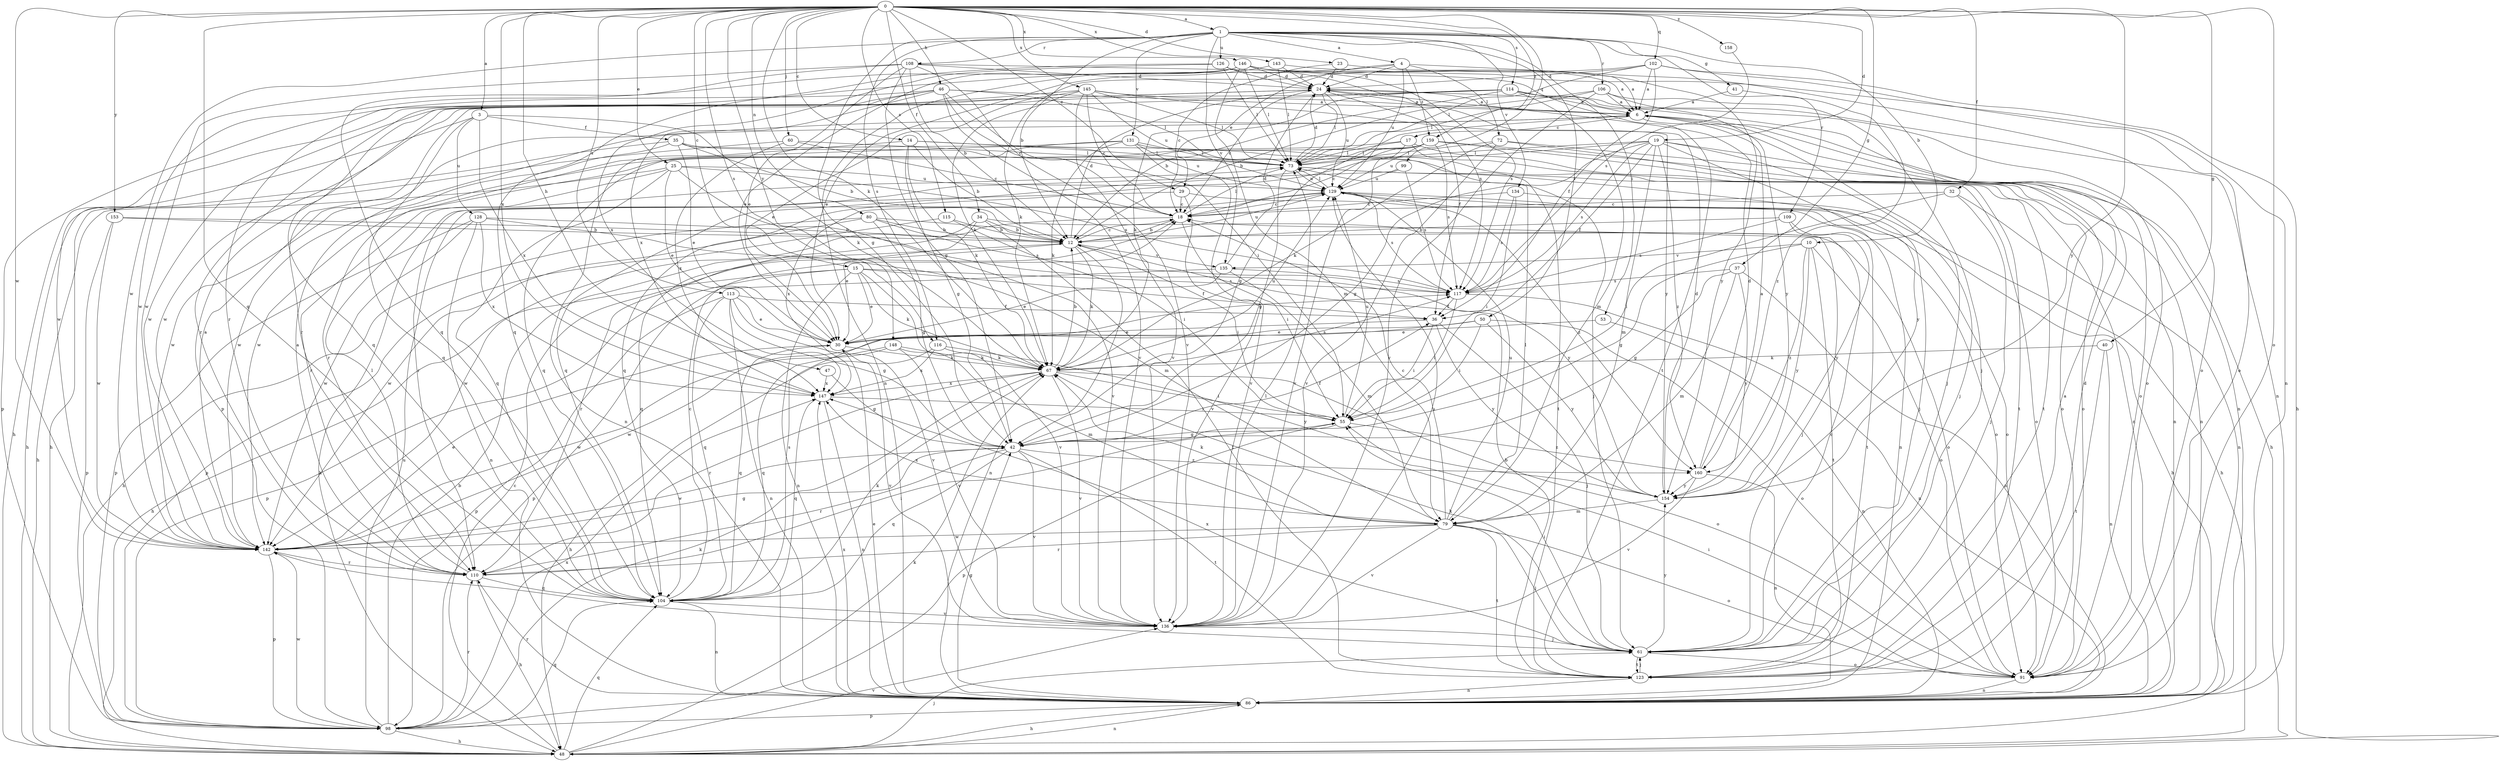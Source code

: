 strict digraph  {
0;
1;
3;
4;
6;
10;
12;
14;
15;
17;
18;
19;
23;
24;
25;
29;
30;
32;
34;
35;
36;
37;
40;
41;
42;
46;
47;
48;
50;
53;
55;
60;
61;
67;
72;
73;
79;
80;
86;
91;
98;
99;
102;
104;
106;
108;
109;
110;
113;
114;
115;
116;
117;
123;
126;
128;
129;
131;
134;
135;
136;
142;
143;
145;
146;
147;
148;
153;
154;
158;
159;
160;
0 -> 1  [label=a];
0 -> 3  [label=a];
0 -> 14  [label=c];
0 -> 15  [label=c];
0 -> 19  [label=d];
0 -> 23  [label=d];
0 -> 25  [label=e];
0 -> 29  [label=e];
0 -> 32  [label=f];
0 -> 34  [label=f];
0 -> 37  [label=g];
0 -> 40  [label=g];
0 -> 46  [label=h];
0 -> 47  [label=h];
0 -> 60  [label=j];
0 -> 67  [label=k];
0 -> 80  [label=n];
0 -> 91  [label=o];
0 -> 99  [label=q];
0 -> 102  [label=q];
0 -> 104  [label=q];
0 -> 113  [label=s];
0 -> 114  [label=s];
0 -> 115  [label=s];
0 -> 116  [label=s];
0 -> 142  [label=w];
0 -> 143  [label=x];
0 -> 145  [label=x];
0 -> 146  [label=x];
0 -> 147  [label=x];
0 -> 148  [label=y];
0 -> 153  [label=y];
0 -> 154  [label=y];
0 -> 158  [label=z];
0 -> 159  [label=z];
1 -> 4  [label=a];
1 -> 10  [label=b];
1 -> 12  [label=b];
1 -> 41  [label=g];
1 -> 42  [label=g];
1 -> 50  [label=i];
1 -> 53  [label=i];
1 -> 106  [label=r];
1 -> 108  [label=r];
1 -> 109  [label=r];
1 -> 116  [label=s];
1 -> 126  [label=u];
1 -> 131  [label=v];
1 -> 134  [label=v];
1 -> 135  [label=v];
1 -> 142  [label=w];
3 -> 35  [label=f];
3 -> 48  [label=h];
3 -> 67  [label=k];
3 -> 104  [label=q];
3 -> 128  [label=u];
3 -> 147  [label=x];
4 -> 24  [label=d];
4 -> 29  [label=e];
4 -> 72  [label=l];
4 -> 91  [label=o];
4 -> 110  [label=r];
4 -> 129  [label=u];
4 -> 159  [label=z];
6 -> 17  [label=c];
6 -> 42  [label=g];
6 -> 61  [label=j];
6 -> 86  [label=n];
6 -> 91  [label=o];
10 -> 42  [label=g];
10 -> 91  [label=o];
10 -> 123  [label=t];
10 -> 135  [label=v];
10 -> 154  [label=y];
10 -> 160  [label=z];
12 -> 18  [label=c];
12 -> 24  [label=d];
12 -> 55  [label=i];
12 -> 67  [label=k];
12 -> 86  [label=n];
12 -> 110  [label=r];
12 -> 129  [label=u];
12 -> 135  [label=v];
14 -> 12  [label=b];
14 -> 42  [label=g];
14 -> 67  [label=k];
14 -> 73  [label=l];
14 -> 86  [label=n];
14 -> 123  [label=t];
15 -> 30  [label=e];
15 -> 36  [label=f];
15 -> 48  [label=h];
15 -> 67  [label=k];
15 -> 86  [label=n];
15 -> 98  [label=p];
15 -> 117  [label=s];
15 -> 136  [label=v];
17 -> 73  [label=l];
17 -> 86  [label=n];
17 -> 123  [label=t];
17 -> 136  [label=v];
17 -> 142  [label=w];
18 -> 12  [label=b];
18 -> 55  [label=i];
18 -> 73  [label=l];
18 -> 142  [label=w];
19 -> 36  [label=f];
19 -> 42  [label=g];
19 -> 61  [label=j];
19 -> 73  [label=l];
19 -> 79  [label=m];
19 -> 91  [label=o];
19 -> 104  [label=q];
19 -> 117  [label=s];
19 -> 154  [label=y];
19 -> 160  [label=z];
23 -> 6  [label=a];
23 -> 18  [label=c];
23 -> 24  [label=d];
24 -> 6  [label=a];
24 -> 18  [label=c];
24 -> 36  [label=f];
24 -> 73  [label=l];
24 -> 98  [label=p];
24 -> 129  [label=u];
24 -> 142  [label=w];
25 -> 30  [label=e];
25 -> 48  [label=h];
25 -> 104  [label=q];
25 -> 110  [label=r];
25 -> 117  [label=s];
25 -> 129  [label=u];
25 -> 136  [label=v];
29 -> 18  [label=c];
29 -> 48  [label=h];
29 -> 91  [label=o];
29 -> 136  [label=v];
30 -> 67  [label=k];
30 -> 104  [label=q];
30 -> 136  [label=v];
32 -> 18  [label=c];
32 -> 55  [label=i];
32 -> 61  [label=j];
32 -> 86  [label=n];
34 -> 12  [label=b];
34 -> 30  [label=e];
34 -> 61  [label=j];
34 -> 104  [label=q];
34 -> 123  [label=t];
35 -> 12  [label=b];
35 -> 30  [label=e];
35 -> 48  [label=h];
35 -> 61  [label=j];
35 -> 73  [label=l];
35 -> 142  [label=w];
36 -> 30  [label=e];
36 -> 55  [label=i];
36 -> 61  [label=j];
36 -> 154  [label=y];
37 -> 42  [label=g];
37 -> 79  [label=m];
37 -> 86  [label=n];
37 -> 117  [label=s];
37 -> 154  [label=y];
40 -> 67  [label=k];
40 -> 86  [label=n];
40 -> 123  [label=t];
41 -> 6  [label=a];
41 -> 160  [label=z];
42 -> 36  [label=f];
42 -> 104  [label=q];
42 -> 110  [label=r];
42 -> 123  [label=t];
42 -> 136  [label=v];
42 -> 142  [label=w];
42 -> 160  [label=z];
46 -> 6  [label=a];
46 -> 18  [label=c];
46 -> 55  [label=i];
46 -> 73  [label=l];
46 -> 98  [label=p];
46 -> 110  [label=r];
46 -> 136  [label=v];
46 -> 142  [label=w];
46 -> 147  [label=x];
47 -> 42  [label=g];
47 -> 147  [label=x];
48 -> 18  [label=c];
48 -> 61  [label=j];
48 -> 67  [label=k];
48 -> 86  [label=n];
48 -> 104  [label=q];
48 -> 136  [label=v];
50 -> 30  [label=e];
50 -> 55  [label=i];
50 -> 91  [label=o];
50 -> 142  [label=w];
50 -> 154  [label=y];
53 -> 30  [label=e];
53 -> 86  [label=n];
55 -> 42  [label=g];
55 -> 98  [label=p];
55 -> 129  [label=u];
55 -> 160  [label=z];
60 -> 18  [label=c];
60 -> 48  [label=h];
60 -> 73  [label=l];
60 -> 147  [label=x];
61 -> 18  [label=c];
61 -> 55  [label=i];
61 -> 67  [label=k];
61 -> 91  [label=o];
61 -> 123  [label=t];
61 -> 142  [label=w];
61 -> 147  [label=x];
61 -> 154  [label=y];
67 -> 12  [label=b];
67 -> 55  [label=i];
67 -> 91  [label=o];
67 -> 110  [label=r];
67 -> 117  [label=s];
67 -> 129  [label=u];
67 -> 136  [label=v];
67 -> 147  [label=x];
72 -> 48  [label=h];
72 -> 67  [label=k];
72 -> 73  [label=l];
72 -> 86  [label=n];
72 -> 136  [label=v];
73 -> 24  [label=d];
73 -> 42  [label=g];
73 -> 61  [label=j];
73 -> 91  [label=o];
73 -> 129  [label=u];
79 -> 18  [label=c];
79 -> 61  [label=j];
79 -> 67  [label=k];
79 -> 73  [label=l];
79 -> 91  [label=o];
79 -> 110  [label=r];
79 -> 123  [label=t];
79 -> 129  [label=u];
79 -> 136  [label=v];
79 -> 142  [label=w];
79 -> 147  [label=x];
80 -> 12  [label=b];
80 -> 42  [label=g];
80 -> 48  [label=h];
80 -> 91  [label=o];
80 -> 117  [label=s];
80 -> 142  [label=w];
86 -> 30  [label=e];
86 -> 42  [label=g];
86 -> 48  [label=h];
86 -> 98  [label=p];
86 -> 110  [label=r];
86 -> 147  [label=x];
91 -> 55  [label=i];
91 -> 86  [label=n];
98 -> 12  [label=b];
98 -> 48  [label=h];
98 -> 67  [label=k];
98 -> 104  [label=q];
98 -> 110  [label=r];
98 -> 129  [label=u];
98 -> 142  [label=w];
98 -> 147  [label=x];
99 -> 110  [label=r];
99 -> 117  [label=s];
99 -> 129  [label=u];
102 -> 6  [label=a];
102 -> 24  [label=d];
102 -> 36  [label=f];
102 -> 48  [label=h];
102 -> 67  [label=k];
102 -> 73  [label=l];
102 -> 91  [label=o];
104 -> 18  [label=c];
104 -> 67  [label=k];
104 -> 86  [label=n];
104 -> 117  [label=s];
104 -> 136  [label=v];
106 -> 6  [label=a];
106 -> 12  [label=b];
106 -> 61  [label=j];
106 -> 73  [label=l];
106 -> 136  [label=v];
106 -> 154  [label=y];
108 -> 12  [label=b];
108 -> 24  [label=d];
108 -> 30  [label=e];
108 -> 42  [label=g];
108 -> 86  [label=n];
108 -> 104  [label=q];
108 -> 136  [label=v];
108 -> 142  [label=w];
109 -> 12  [label=b];
109 -> 117  [label=s];
109 -> 123  [label=t];
109 -> 154  [label=y];
110 -> 6  [label=a];
110 -> 48  [label=h];
110 -> 55  [label=i];
110 -> 73  [label=l];
110 -> 104  [label=q];
113 -> 30  [label=e];
113 -> 36  [label=f];
113 -> 42  [label=g];
113 -> 86  [label=n];
113 -> 98  [label=p];
113 -> 104  [label=q];
113 -> 136  [label=v];
114 -> 6  [label=a];
114 -> 12  [label=b];
114 -> 67  [label=k];
114 -> 79  [label=m];
114 -> 86  [label=n];
114 -> 91  [label=o];
114 -> 110  [label=r];
114 -> 142  [label=w];
115 -> 12  [label=b];
115 -> 55  [label=i];
115 -> 98  [label=p];
116 -> 48  [label=h];
116 -> 67  [label=k];
116 -> 147  [label=x];
116 -> 154  [label=y];
117 -> 36  [label=f];
117 -> 55  [label=i];
117 -> 86  [label=n];
123 -> 6  [label=a];
123 -> 12  [label=b];
123 -> 24  [label=d];
123 -> 61  [label=j];
123 -> 86  [label=n];
126 -> 24  [label=d];
126 -> 73  [label=l];
126 -> 104  [label=q];
126 -> 117  [label=s];
126 -> 147  [label=x];
128 -> 12  [label=b];
128 -> 79  [label=m];
128 -> 86  [label=n];
128 -> 98  [label=p];
128 -> 142  [label=w];
128 -> 147  [label=x];
129 -> 18  [label=c];
129 -> 48  [label=h];
129 -> 73  [label=l];
129 -> 86  [label=n];
129 -> 91  [label=o];
129 -> 117  [label=s];
129 -> 147  [label=x];
129 -> 160  [label=z];
131 -> 67  [label=k];
131 -> 73  [label=l];
131 -> 104  [label=q];
131 -> 110  [label=r];
131 -> 123  [label=t];
131 -> 129  [label=u];
131 -> 136  [label=v];
134 -> 18  [label=c];
134 -> 48  [label=h];
134 -> 55  [label=i];
134 -> 117  [label=s];
135 -> 24  [label=d];
135 -> 30  [label=e];
135 -> 79  [label=m];
135 -> 98  [label=p];
135 -> 117  [label=s];
136 -> 61  [label=j];
136 -> 73  [label=l];
136 -> 129  [label=u];
142 -> 6  [label=a];
142 -> 30  [label=e];
142 -> 42  [label=g];
142 -> 98  [label=p];
142 -> 110  [label=r];
143 -> 24  [label=d];
143 -> 30  [label=e];
143 -> 73  [label=l];
143 -> 154  [label=y];
145 -> 6  [label=a];
145 -> 18  [label=c];
145 -> 30  [label=e];
145 -> 67  [label=k];
145 -> 73  [label=l];
145 -> 104  [label=q];
145 -> 129  [label=u];
145 -> 136  [label=v];
145 -> 154  [label=y];
146 -> 6  [label=a];
146 -> 24  [label=d];
146 -> 30  [label=e];
146 -> 73  [label=l];
146 -> 79  [label=m];
146 -> 86  [label=n];
146 -> 117  [label=s];
146 -> 123  [label=t];
146 -> 142  [label=w];
147 -> 55  [label=i];
147 -> 86  [label=n];
147 -> 104  [label=q];
148 -> 67  [label=k];
148 -> 79  [label=m];
148 -> 104  [label=q];
148 -> 136  [label=v];
148 -> 142  [label=w];
153 -> 12  [label=b];
153 -> 98  [label=p];
153 -> 142  [label=w];
153 -> 154  [label=y];
154 -> 24  [label=d];
154 -> 79  [label=m];
158 -> 117  [label=s];
159 -> 18  [label=c];
159 -> 73  [label=l];
159 -> 86  [label=n];
159 -> 91  [label=o];
159 -> 104  [label=q];
159 -> 117  [label=s];
159 -> 129  [label=u];
159 -> 142  [label=w];
160 -> 6  [label=a];
160 -> 24  [label=d];
160 -> 86  [label=n];
160 -> 136  [label=v];
160 -> 154  [label=y];
}
